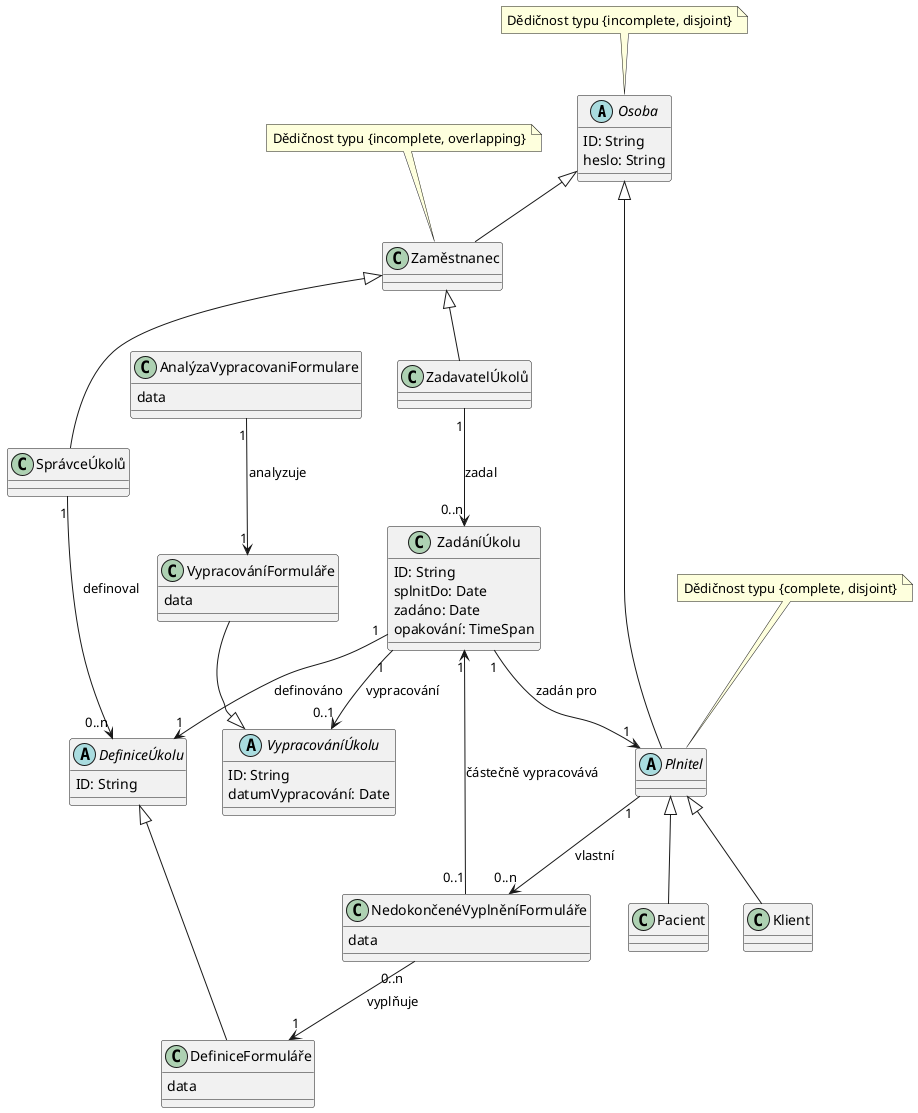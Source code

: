 @startuml
abstract class "Osoba" as Osoba {
    ID: String
    heslo: String
}
note top of Osoba
    Dědičnost typu {incomplete, disjoint}
end note

class "Zaměstnanec" as Zamestnanec {
}

Osoba <|-- Zamestnanec

note top of Zamestnanec
    Dědičnost typu {incomplete, overlapping}
end note

class "SprávceÚkolů" as SpravceUkolu {
}
Zamestnanec <|-- SpravceUkolu
SpravceUkolu "1" --> "0..n" DefiniceUkolu : definoval

abstract class "Plnitel" as Plnitel {
}
Osoba <|-- Plnitel
note top of Plnitel
    Dědičnost typu {complete, disjoint}
end note

class "Klient" as Klient {
}
Plnitel <|-- Klient

class "Pacient" as Pacient {
}
Plnitel <|-- Pacient

abstract class "DefiniceÚkolu" as DefiniceUkolu {
    ID: String
}

class "DefiniceFormuláře" as DefiniceFormulare {
    data
}
DefiniceUkolu <|-- DefiniceFormulare

class "ZadáníÚkolu" as ZadaniUkolu {
    ID: String
    splnitDo: Date
    zadáno: Date
    opakování: TimeSpan
}
ZadaniUkolu "1" --> "1" DefiniceUkolu : definováno
ZadaniUkolu "1" --> "1" Plnitel : zadán pro
ZadaniUkolu "1" --> "0..1" VypracovaniUkolu : vypracování

abstract class "VypracováníÚkolu" as VypracovaniUkolu {
    ID: String
    datumVypracování: Date
}

class "VypracováníFormuláře" as VypracovaniFormulare {
    data
}
VypracovaniFormulare --|> VypracovaniUkolu

class "ZadavatelÚkolů" as ZadavatelUkolu {
}
Zamestnanec <|-- ZadavatelUkolu
ZadavatelUkolu "1" --> "0..n" ZadaniUkolu : zadal

class "AnalýzaVypracovaniFormulare" as AnalyzaVypracovaniFormulare {
    data
}
AnalyzaVypracovaniFormulare "1" --> "1" VypracovaniFormulare : analyzuje

class "NedokončenéVyplněníFormuláře" as NedokonceneVyplneniFormulare {
    data
}
NedokonceneVyplneniFormulare "0..n" --> "1" DefiniceFormulare : vyplňuje
Plnitel "1" --> "0..n" NedokonceneVyplneniFormulare : vlastní
NedokonceneVyplneniFormulare "0..1" --> "1" ZadaniUkolu : částečně vypracovává

@enduml